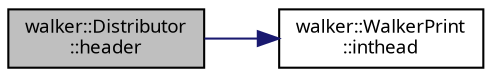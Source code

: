digraph "walker::Distributor::header"
{
 // INTERACTIVE_SVG=YES
  bgcolor="transparent";
  edge [fontname="sans-serif",fontsize="9",labelfontname="sans-serif",labelfontsize="9"];
  node [fontname="sans-serif",fontsize="9",shape=record];
  rankdir="LR";
  Node1 [label="walker::Distributor\l::header",height=0.2,width=0.4,color="black", fillcolor="grey75", style="filled", fontcolor="black"];
  Node1 -> Node2 [color="midnightblue",fontsize="9",style="solid",fontname="sans-serif"];
  Node2 [label="walker::WalkerPrint\l::inthead",height=0.2,width=0.4,color="black",URL="$classwalker_1_1_walker_print.html#a703bedb290760d0f11b8db7323667bb3",tooltip="Print time integration header. "];
}
